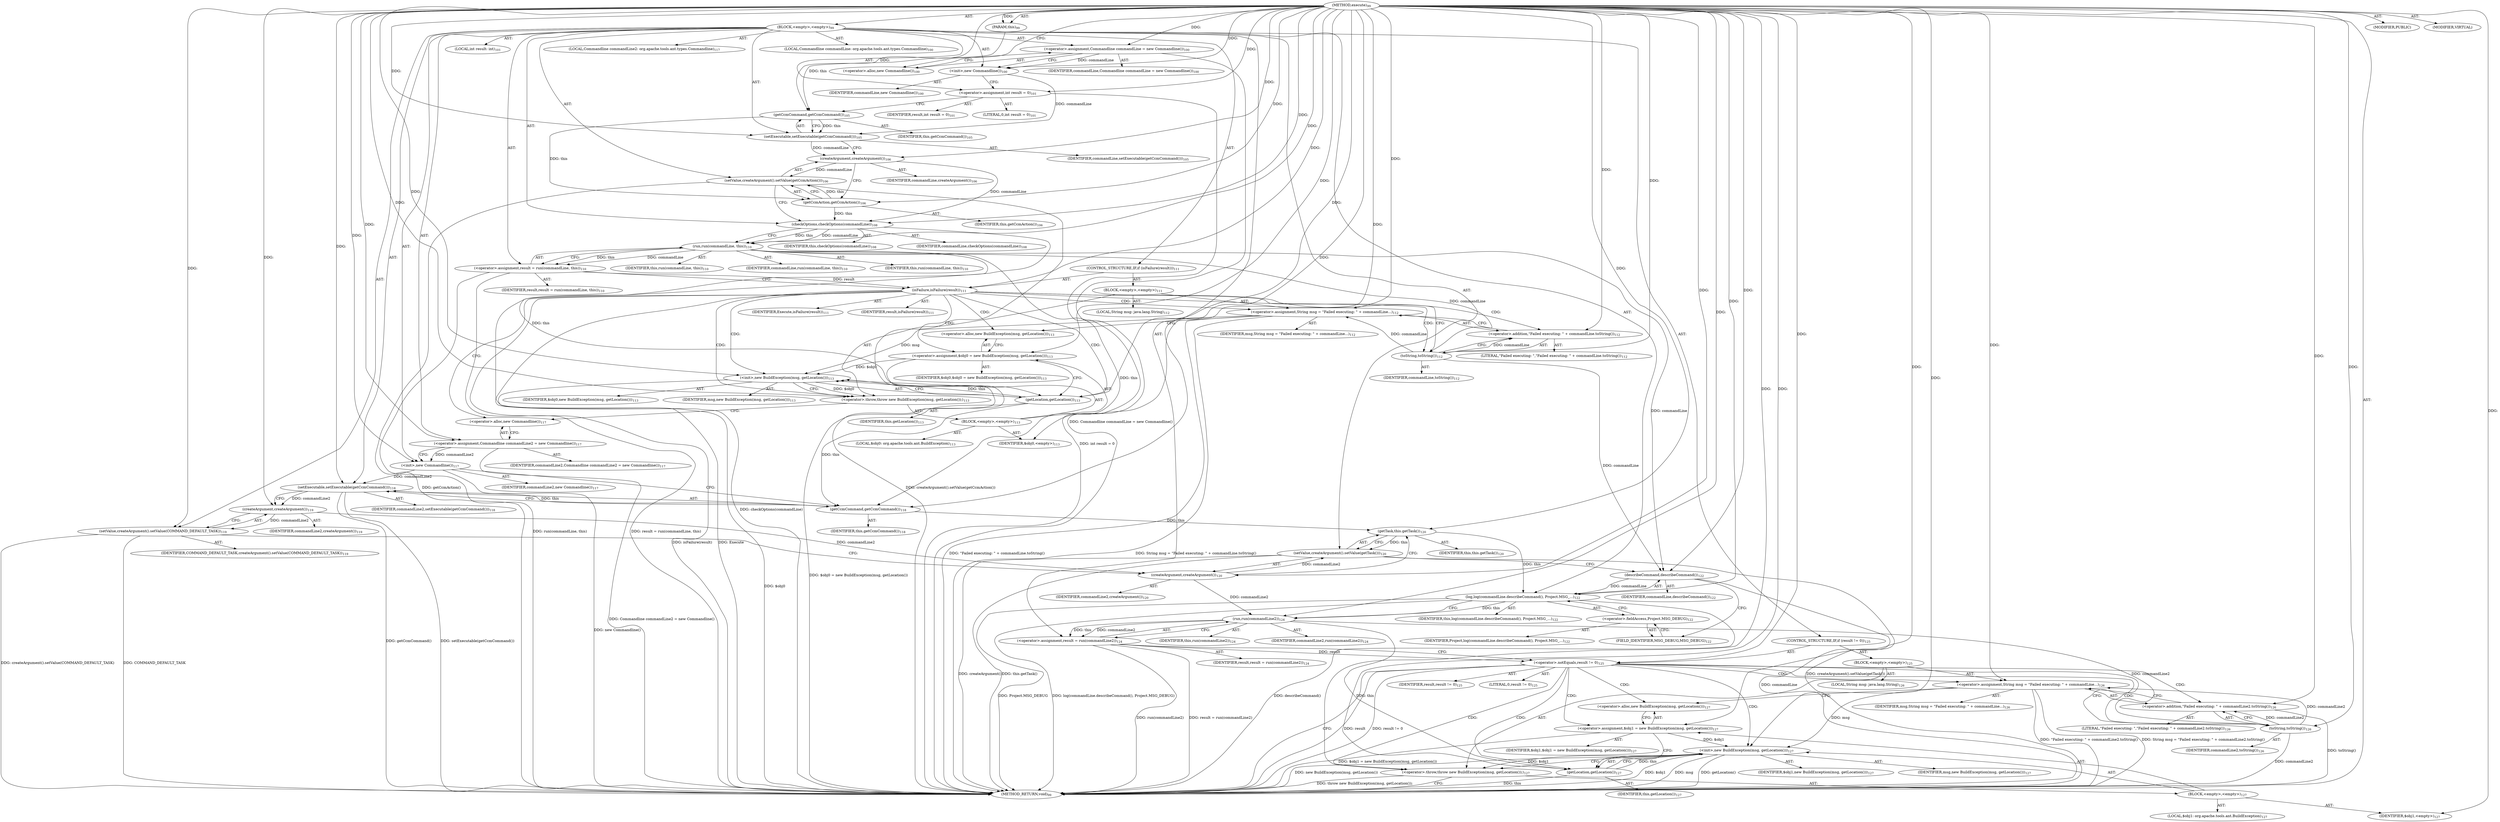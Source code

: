 digraph "execute" {  
"111669149697" [label = <(METHOD,execute)<SUB>99</SUB>> ]
"115964116992" [label = <(PARAM,this)<SUB>99</SUB>> ]
"25769803777" [label = <(BLOCK,&lt;empty&gt;,&lt;empty&gt;)<SUB>99</SUB>> ]
"94489280512" [label = <(LOCAL,Commandline commandLine: org.apache.tools.ant.types.Commandline)<SUB>100</SUB>> ]
"30064771086" [label = <(&lt;operator&gt;.assignment,Commandline commandLine = new Commandline())<SUB>100</SUB>> ]
"68719476779" [label = <(IDENTIFIER,commandLine,Commandline commandLine = new Commandline())<SUB>100</SUB>> ]
"30064771087" [label = <(&lt;operator&gt;.alloc,new Commandline())<SUB>100</SUB>> ]
"30064771088" [label = <(&lt;init&gt;,new Commandline())<SUB>100</SUB>> ]
"68719476780" [label = <(IDENTIFIER,commandLine,new Commandline())<SUB>100</SUB>> ]
"94489280513" [label = <(LOCAL,int result: int)<SUB>101</SUB>> ]
"30064771089" [label = <(&lt;operator&gt;.assignment,int result = 0)<SUB>101</SUB>> ]
"68719476781" [label = <(IDENTIFIER,result,int result = 0)<SUB>101</SUB>> ]
"90194313222" [label = <(LITERAL,0,int result = 0)<SUB>101</SUB>> ]
"30064771090" [label = <(setExecutable,setExecutable(getCcmCommand()))<SUB>105</SUB>> ]
"68719476782" [label = <(IDENTIFIER,commandLine,setExecutable(getCcmCommand()))<SUB>105</SUB>> ]
"30064771091" [label = <(getCcmCommand,getCcmCommand())<SUB>105</SUB>> ]
"68719476736" [label = <(IDENTIFIER,this,getCcmCommand())<SUB>105</SUB>> ]
"30064771092" [label = <(setValue,createArgument().setValue(getCcmAction()))<SUB>106</SUB>> ]
"30064771093" [label = <(createArgument,createArgument())<SUB>106</SUB>> ]
"68719476783" [label = <(IDENTIFIER,commandLine,createArgument())<SUB>106</SUB>> ]
"30064771094" [label = <(getCcmAction,getCcmAction())<SUB>106</SUB>> ]
"68719476737" [label = <(IDENTIFIER,this,getCcmAction())<SUB>106</SUB>> ]
"30064771095" [label = <(checkOptions,checkOptions(commandLine))<SUB>108</SUB>> ]
"68719476738" [label = <(IDENTIFIER,this,checkOptions(commandLine))<SUB>108</SUB>> ]
"68719476784" [label = <(IDENTIFIER,commandLine,checkOptions(commandLine))<SUB>108</SUB>> ]
"30064771096" [label = <(&lt;operator&gt;.assignment,result = run(commandLine, this))<SUB>110</SUB>> ]
"68719476785" [label = <(IDENTIFIER,result,result = run(commandLine, this))<SUB>110</SUB>> ]
"30064771097" [label = <(run,run(commandLine, this))<SUB>110</SUB>> ]
"68719476740" [label = <(IDENTIFIER,this,run(commandLine, this))<SUB>110</SUB>> ]
"68719476786" [label = <(IDENTIFIER,commandLine,run(commandLine, this))<SUB>110</SUB>> ]
"68719476739" [label = <(IDENTIFIER,this,run(commandLine, this))<SUB>110</SUB>> ]
"47244640256" [label = <(CONTROL_STRUCTURE,IF,if (isFailure(result)))<SUB>111</SUB>> ]
"30064771098" [label = <(isFailure,isFailure(result))<SUB>111</SUB>> ]
"68719476787" [label = <(IDENTIFIER,Execute,isFailure(result))<SUB>111</SUB>> ]
"68719476788" [label = <(IDENTIFIER,result,isFailure(result))<SUB>111</SUB>> ]
"25769803778" [label = <(BLOCK,&lt;empty&gt;,&lt;empty&gt;)<SUB>111</SUB>> ]
"94489280514" [label = <(LOCAL,String msg: java.lang.String)<SUB>112</SUB>> ]
"30064771099" [label = <(&lt;operator&gt;.assignment,String msg = &quot;Failed executing: &quot; + commandLine...)<SUB>112</SUB>> ]
"68719476789" [label = <(IDENTIFIER,msg,String msg = &quot;Failed executing: &quot; + commandLine...)<SUB>112</SUB>> ]
"30064771100" [label = <(&lt;operator&gt;.addition,&quot;Failed executing: &quot; + commandLine.toString())<SUB>112</SUB>> ]
"90194313223" [label = <(LITERAL,&quot;Failed executing: &quot;,&quot;Failed executing: &quot; + commandLine.toString())<SUB>112</SUB>> ]
"30064771101" [label = <(toString,toString())<SUB>112</SUB>> ]
"68719476790" [label = <(IDENTIFIER,commandLine,toString())<SUB>112</SUB>> ]
"30064771102" [label = <(&lt;operator&gt;.throw,throw new BuildException(msg, getLocation());)<SUB>113</SUB>> ]
"25769803779" [label = <(BLOCK,&lt;empty&gt;,&lt;empty&gt;)<SUB>113</SUB>> ]
"94489280515" [label = <(LOCAL,$obj0: org.apache.tools.ant.BuildException)<SUB>113</SUB>> ]
"30064771103" [label = <(&lt;operator&gt;.assignment,$obj0 = new BuildException(msg, getLocation()))<SUB>113</SUB>> ]
"68719476791" [label = <(IDENTIFIER,$obj0,$obj0 = new BuildException(msg, getLocation()))<SUB>113</SUB>> ]
"30064771104" [label = <(&lt;operator&gt;.alloc,new BuildException(msg, getLocation()))<SUB>113</SUB>> ]
"30064771105" [label = <(&lt;init&gt;,new BuildException(msg, getLocation()))<SUB>113</SUB>> ]
"68719476792" [label = <(IDENTIFIER,$obj0,new BuildException(msg, getLocation()))<SUB>113</SUB>> ]
"68719476793" [label = <(IDENTIFIER,msg,new BuildException(msg, getLocation()))<SUB>113</SUB>> ]
"30064771106" [label = <(getLocation,getLocation())<SUB>113</SUB>> ]
"68719476741" [label = <(IDENTIFIER,this,getLocation())<SUB>113</SUB>> ]
"68719476794" [label = <(IDENTIFIER,$obj0,&lt;empty&gt;)<SUB>113</SUB>> ]
"94489280516" [label = <(LOCAL,Commandline commandLine2: org.apache.tools.ant.types.Commandline)<SUB>117</SUB>> ]
"30064771107" [label = <(&lt;operator&gt;.assignment,Commandline commandLine2 = new Commandline())<SUB>117</SUB>> ]
"68719476795" [label = <(IDENTIFIER,commandLine2,Commandline commandLine2 = new Commandline())<SUB>117</SUB>> ]
"30064771108" [label = <(&lt;operator&gt;.alloc,new Commandline())<SUB>117</SUB>> ]
"30064771109" [label = <(&lt;init&gt;,new Commandline())<SUB>117</SUB>> ]
"68719476796" [label = <(IDENTIFIER,commandLine2,new Commandline())<SUB>117</SUB>> ]
"30064771110" [label = <(setExecutable,setExecutable(getCcmCommand()))<SUB>118</SUB>> ]
"68719476797" [label = <(IDENTIFIER,commandLine2,setExecutable(getCcmCommand()))<SUB>118</SUB>> ]
"30064771111" [label = <(getCcmCommand,getCcmCommand())<SUB>118</SUB>> ]
"68719476742" [label = <(IDENTIFIER,this,getCcmCommand())<SUB>118</SUB>> ]
"30064771112" [label = <(setValue,createArgument().setValue(COMMAND_DEFAULT_TASK))<SUB>119</SUB>> ]
"30064771113" [label = <(createArgument,createArgument())<SUB>119</SUB>> ]
"68719476798" [label = <(IDENTIFIER,commandLine2,createArgument())<SUB>119</SUB>> ]
"68719476799" [label = <(IDENTIFIER,COMMAND_DEFAULT_TASK,createArgument().setValue(COMMAND_DEFAULT_TASK))<SUB>119</SUB>> ]
"30064771114" [label = <(setValue,createArgument().setValue(getTask()))<SUB>120</SUB>> ]
"30064771115" [label = <(createArgument,createArgument())<SUB>120</SUB>> ]
"68719476800" [label = <(IDENTIFIER,commandLine2,createArgument())<SUB>120</SUB>> ]
"30064771116" [label = <(getTask,this.getTask())<SUB>120</SUB>> ]
"68719476743" [label = <(IDENTIFIER,this,this.getTask())<SUB>120</SUB>> ]
"30064771117" [label = <(log,log(commandLine.describeCommand(), Project.MSG_...)<SUB>122</SUB>> ]
"68719476744" [label = <(IDENTIFIER,this,log(commandLine.describeCommand(), Project.MSG_...)<SUB>122</SUB>> ]
"30064771118" [label = <(describeCommand,describeCommand())<SUB>122</SUB>> ]
"68719476801" [label = <(IDENTIFIER,commandLine,describeCommand())<SUB>122</SUB>> ]
"30064771119" [label = <(&lt;operator&gt;.fieldAccess,Project.MSG_DEBUG)<SUB>122</SUB>> ]
"68719476802" [label = <(IDENTIFIER,Project,log(commandLine.describeCommand(), Project.MSG_...)<SUB>122</SUB>> ]
"55834574854" [label = <(FIELD_IDENTIFIER,MSG_DEBUG,MSG_DEBUG)<SUB>122</SUB>> ]
"30064771120" [label = <(&lt;operator&gt;.assignment,result = run(commandLine2))<SUB>124</SUB>> ]
"68719476803" [label = <(IDENTIFIER,result,result = run(commandLine2))<SUB>124</SUB>> ]
"30064771121" [label = <(run,run(commandLine2))<SUB>124</SUB>> ]
"68719476745" [label = <(IDENTIFIER,this,run(commandLine2))<SUB>124</SUB>> ]
"68719476804" [label = <(IDENTIFIER,commandLine2,run(commandLine2))<SUB>124</SUB>> ]
"47244640257" [label = <(CONTROL_STRUCTURE,IF,if (result != 0))<SUB>125</SUB>> ]
"30064771122" [label = <(&lt;operator&gt;.notEquals,result != 0)<SUB>125</SUB>> ]
"68719476805" [label = <(IDENTIFIER,result,result != 0)<SUB>125</SUB>> ]
"90194313224" [label = <(LITERAL,0,result != 0)<SUB>125</SUB>> ]
"25769803780" [label = <(BLOCK,&lt;empty&gt;,&lt;empty&gt;)<SUB>125</SUB>> ]
"94489280517" [label = <(LOCAL,String msg: java.lang.String)<SUB>126</SUB>> ]
"30064771123" [label = <(&lt;operator&gt;.assignment,String msg = &quot;Failed executing: &quot; + commandLine...)<SUB>126</SUB>> ]
"68719476806" [label = <(IDENTIFIER,msg,String msg = &quot;Failed executing: &quot; + commandLine...)<SUB>126</SUB>> ]
"30064771124" [label = <(&lt;operator&gt;.addition,&quot;Failed executing: &quot; + commandLine2.toString())<SUB>126</SUB>> ]
"90194313225" [label = <(LITERAL,&quot;Failed executing: &quot;,&quot;Failed executing: &quot; + commandLine2.toString())<SUB>126</SUB>> ]
"30064771125" [label = <(toString,toString())<SUB>126</SUB>> ]
"68719476807" [label = <(IDENTIFIER,commandLine2,toString())<SUB>126</SUB>> ]
"30064771126" [label = <(&lt;operator&gt;.throw,throw new BuildException(msg, getLocation());)<SUB>127</SUB>> ]
"25769803781" [label = <(BLOCK,&lt;empty&gt;,&lt;empty&gt;)<SUB>127</SUB>> ]
"94489280518" [label = <(LOCAL,$obj1: org.apache.tools.ant.BuildException)<SUB>127</SUB>> ]
"30064771127" [label = <(&lt;operator&gt;.assignment,$obj1 = new BuildException(msg, getLocation()))<SUB>127</SUB>> ]
"68719476808" [label = <(IDENTIFIER,$obj1,$obj1 = new BuildException(msg, getLocation()))<SUB>127</SUB>> ]
"30064771128" [label = <(&lt;operator&gt;.alloc,new BuildException(msg, getLocation()))<SUB>127</SUB>> ]
"30064771129" [label = <(&lt;init&gt;,new BuildException(msg, getLocation()))<SUB>127</SUB>> ]
"68719476809" [label = <(IDENTIFIER,$obj1,new BuildException(msg, getLocation()))<SUB>127</SUB>> ]
"68719476810" [label = <(IDENTIFIER,msg,new BuildException(msg, getLocation()))<SUB>127</SUB>> ]
"30064771130" [label = <(getLocation,getLocation())<SUB>127</SUB>> ]
"68719476746" [label = <(IDENTIFIER,this,getLocation())<SUB>127</SUB>> ]
"68719476811" [label = <(IDENTIFIER,$obj1,&lt;empty&gt;)<SUB>127</SUB>> ]
"133143986184" [label = <(MODIFIER,PUBLIC)> ]
"133143986185" [label = <(MODIFIER,VIRTUAL)> ]
"128849018881" [label = <(METHOD_RETURN,void)<SUB>99</SUB>> ]
  "111669149697" -> "115964116992"  [ label = "AST: "] 
  "111669149697" -> "25769803777"  [ label = "AST: "] 
  "111669149697" -> "133143986184"  [ label = "AST: "] 
  "111669149697" -> "133143986185"  [ label = "AST: "] 
  "111669149697" -> "128849018881"  [ label = "AST: "] 
  "25769803777" -> "94489280512"  [ label = "AST: "] 
  "25769803777" -> "30064771086"  [ label = "AST: "] 
  "25769803777" -> "30064771088"  [ label = "AST: "] 
  "25769803777" -> "94489280513"  [ label = "AST: "] 
  "25769803777" -> "30064771089"  [ label = "AST: "] 
  "25769803777" -> "30064771090"  [ label = "AST: "] 
  "25769803777" -> "30064771092"  [ label = "AST: "] 
  "25769803777" -> "30064771095"  [ label = "AST: "] 
  "25769803777" -> "30064771096"  [ label = "AST: "] 
  "25769803777" -> "47244640256"  [ label = "AST: "] 
  "25769803777" -> "94489280516"  [ label = "AST: "] 
  "25769803777" -> "30064771107"  [ label = "AST: "] 
  "25769803777" -> "30064771109"  [ label = "AST: "] 
  "25769803777" -> "30064771110"  [ label = "AST: "] 
  "25769803777" -> "30064771112"  [ label = "AST: "] 
  "25769803777" -> "30064771114"  [ label = "AST: "] 
  "25769803777" -> "30064771117"  [ label = "AST: "] 
  "25769803777" -> "30064771120"  [ label = "AST: "] 
  "25769803777" -> "47244640257"  [ label = "AST: "] 
  "30064771086" -> "68719476779"  [ label = "AST: "] 
  "30064771086" -> "30064771087"  [ label = "AST: "] 
  "30064771088" -> "68719476780"  [ label = "AST: "] 
  "30064771089" -> "68719476781"  [ label = "AST: "] 
  "30064771089" -> "90194313222"  [ label = "AST: "] 
  "30064771090" -> "68719476782"  [ label = "AST: "] 
  "30064771090" -> "30064771091"  [ label = "AST: "] 
  "30064771091" -> "68719476736"  [ label = "AST: "] 
  "30064771092" -> "30064771093"  [ label = "AST: "] 
  "30064771092" -> "30064771094"  [ label = "AST: "] 
  "30064771093" -> "68719476783"  [ label = "AST: "] 
  "30064771094" -> "68719476737"  [ label = "AST: "] 
  "30064771095" -> "68719476738"  [ label = "AST: "] 
  "30064771095" -> "68719476784"  [ label = "AST: "] 
  "30064771096" -> "68719476785"  [ label = "AST: "] 
  "30064771096" -> "30064771097"  [ label = "AST: "] 
  "30064771097" -> "68719476740"  [ label = "AST: "] 
  "30064771097" -> "68719476786"  [ label = "AST: "] 
  "30064771097" -> "68719476739"  [ label = "AST: "] 
  "47244640256" -> "30064771098"  [ label = "AST: "] 
  "47244640256" -> "25769803778"  [ label = "AST: "] 
  "30064771098" -> "68719476787"  [ label = "AST: "] 
  "30064771098" -> "68719476788"  [ label = "AST: "] 
  "25769803778" -> "94489280514"  [ label = "AST: "] 
  "25769803778" -> "30064771099"  [ label = "AST: "] 
  "25769803778" -> "30064771102"  [ label = "AST: "] 
  "30064771099" -> "68719476789"  [ label = "AST: "] 
  "30064771099" -> "30064771100"  [ label = "AST: "] 
  "30064771100" -> "90194313223"  [ label = "AST: "] 
  "30064771100" -> "30064771101"  [ label = "AST: "] 
  "30064771101" -> "68719476790"  [ label = "AST: "] 
  "30064771102" -> "25769803779"  [ label = "AST: "] 
  "25769803779" -> "94489280515"  [ label = "AST: "] 
  "25769803779" -> "30064771103"  [ label = "AST: "] 
  "25769803779" -> "30064771105"  [ label = "AST: "] 
  "25769803779" -> "68719476794"  [ label = "AST: "] 
  "30064771103" -> "68719476791"  [ label = "AST: "] 
  "30064771103" -> "30064771104"  [ label = "AST: "] 
  "30064771105" -> "68719476792"  [ label = "AST: "] 
  "30064771105" -> "68719476793"  [ label = "AST: "] 
  "30064771105" -> "30064771106"  [ label = "AST: "] 
  "30064771106" -> "68719476741"  [ label = "AST: "] 
  "30064771107" -> "68719476795"  [ label = "AST: "] 
  "30064771107" -> "30064771108"  [ label = "AST: "] 
  "30064771109" -> "68719476796"  [ label = "AST: "] 
  "30064771110" -> "68719476797"  [ label = "AST: "] 
  "30064771110" -> "30064771111"  [ label = "AST: "] 
  "30064771111" -> "68719476742"  [ label = "AST: "] 
  "30064771112" -> "30064771113"  [ label = "AST: "] 
  "30064771112" -> "68719476799"  [ label = "AST: "] 
  "30064771113" -> "68719476798"  [ label = "AST: "] 
  "30064771114" -> "30064771115"  [ label = "AST: "] 
  "30064771114" -> "30064771116"  [ label = "AST: "] 
  "30064771115" -> "68719476800"  [ label = "AST: "] 
  "30064771116" -> "68719476743"  [ label = "AST: "] 
  "30064771117" -> "68719476744"  [ label = "AST: "] 
  "30064771117" -> "30064771118"  [ label = "AST: "] 
  "30064771117" -> "30064771119"  [ label = "AST: "] 
  "30064771118" -> "68719476801"  [ label = "AST: "] 
  "30064771119" -> "68719476802"  [ label = "AST: "] 
  "30064771119" -> "55834574854"  [ label = "AST: "] 
  "30064771120" -> "68719476803"  [ label = "AST: "] 
  "30064771120" -> "30064771121"  [ label = "AST: "] 
  "30064771121" -> "68719476745"  [ label = "AST: "] 
  "30064771121" -> "68719476804"  [ label = "AST: "] 
  "47244640257" -> "30064771122"  [ label = "AST: "] 
  "47244640257" -> "25769803780"  [ label = "AST: "] 
  "30064771122" -> "68719476805"  [ label = "AST: "] 
  "30064771122" -> "90194313224"  [ label = "AST: "] 
  "25769803780" -> "94489280517"  [ label = "AST: "] 
  "25769803780" -> "30064771123"  [ label = "AST: "] 
  "25769803780" -> "30064771126"  [ label = "AST: "] 
  "30064771123" -> "68719476806"  [ label = "AST: "] 
  "30064771123" -> "30064771124"  [ label = "AST: "] 
  "30064771124" -> "90194313225"  [ label = "AST: "] 
  "30064771124" -> "30064771125"  [ label = "AST: "] 
  "30064771125" -> "68719476807"  [ label = "AST: "] 
  "30064771126" -> "25769803781"  [ label = "AST: "] 
  "25769803781" -> "94489280518"  [ label = "AST: "] 
  "25769803781" -> "30064771127"  [ label = "AST: "] 
  "25769803781" -> "30064771129"  [ label = "AST: "] 
  "25769803781" -> "68719476811"  [ label = "AST: "] 
  "30064771127" -> "68719476808"  [ label = "AST: "] 
  "30064771127" -> "30064771128"  [ label = "AST: "] 
  "30064771129" -> "68719476809"  [ label = "AST: "] 
  "30064771129" -> "68719476810"  [ label = "AST: "] 
  "30064771129" -> "30064771130"  [ label = "AST: "] 
  "30064771130" -> "68719476746"  [ label = "AST: "] 
  "30064771086" -> "30064771088"  [ label = "CFG: "] 
  "30064771088" -> "30064771089"  [ label = "CFG: "] 
  "30064771089" -> "30064771091"  [ label = "CFG: "] 
  "30064771090" -> "30064771093"  [ label = "CFG: "] 
  "30064771092" -> "30064771095"  [ label = "CFG: "] 
  "30064771095" -> "30064771097"  [ label = "CFG: "] 
  "30064771096" -> "30064771098"  [ label = "CFG: "] 
  "30064771107" -> "30064771109"  [ label = "CFG: "] 
  "30064771109" -> "30064771111"  [ label = "CFG: "] 
  "30064771110" -> "30064771113"  [ label = "CFG: "] 
  "30064771112" -> "30064771115"  [ label = "CFG: "] 
  "30064771114" -> "30064771118"  [ label = "CFG: "] 
  "30064771117" -> "30064771121"  [ label = "CFG: "] 
  "30064771120" -> "30064771122"  [ label = "CFG: "] 
  "30064771087" -> "30064771086"  [ label = "CFG: "] 
  "30064771091" -> "30064771090"  [ label = "CFG: "] 
  "30064771093" -> "30064771094"  [ label = "CFG: "] 
  "30064771094" -> "30064771092"  [ label = "CFG: "] 
  "30064771097" -> "30064771096"  [ label = "CFG: "] 
  "30064771098" -> "30064771101"  [ label = "CFG: "] 
  "30064771098" -> "30064771108"  [ label = "CFG: "] 
  "30064771108" -> "30064771107"  [ label = "CFG: "] 
  "30064771111" -> "30064771110"  [ label = "CFG: "] 
  "30064771113" -> "30064771112"  [ label = "CFG: "] 
  "30064771115" -> "30064771116"  [ label = "CFG: "] 
  "30064771116" -> "30064771114"  [ label = "CFG: "] 
  "30064771118" -> "55834574854"  [ label = "CFG: "] 
  "30064771119" -> "30064771117"  [ label = "CFG: "] 
  "30064771121" -> "30064771120"  [ label = "CFG: "] 
  "30064771122" -> "128849018881"  [ label = "CFG: "] 
  "30064771122" -> "30064771125"  [ label = "CFG: "] 
  "30064771099" -> "30064771104"  [ label = "CFG: "] 
  "30064771102" -> "30064771108"  [ label = "CFG: "] 
  "55834574854" -> "30064771119"  [ label = "CFG: "] 
  "30064771123" -> "30064771128"  [ label = "CFG: "] 
  "30064771126" -> "128849018881"  [ label = "CFG: "] 
  "30064771100" -> "30064771099"  [ label = "CFG: "] 
  "30064771124" -> "30064771123"  [ label = "CFG: "] 
  "30064771101" -> "30064771100"  [ label = "CFG: "] 
  "30064771103" -> "30064771106"  [ label = "CFG: "] 
  "30064771105" -> "30064771102"  [ label = "CFG: "] 
  "30064771125" -> "30064771124"  [ label = "CFG: "] 
  "30064771127" -> "30064771130"  [ label = "CFG: "] 
  "30064771129" -> "30064771126"  [ label = "CFG: "] 
  "30064771104" -> "30064771103"  [ label = "CFG: "] 
  "30064771106" -> "30064771105"  [ label = "CFG: "] 
  "30064771128" -> "30064771127"  [ label = "CFG: "] 
  "30064771130" -> "30064771129"  [ label = "CFG: "] 
  "111669149697" -> "30064771087"  [ label = "CFG: "] 
  "30064771086" -> "128849018881"  [ label = "DDG: Commandline commandLine = new Commandline()"] 
  "30064771089" -> "128849018881"  [ label = "DDG: int result = 0"] 
  "30064771092" -> "128849018881"  [ label = "DDG: getCcmAction()"] 
  "30064771092" -> "128849018881"  [ label = "DDG: createArgument().setValue(getCcmAction())"] 
  "30064771095" -> "128849018881"  [ label = "DDG: checkOptions(commandLine)"] 
  "30064771096" -> "128849018881"  [ label = "DDG: run(commandLine, this)"] 
  "30064771096" -> "128849018881"  [ label = "DDG: result = run(commandLine, this)"] 
  "30064771098" -> "128849018881"  [ label = "DDG: isFailure(result)"] 
  "30064771099" -> "128849018881"  [ label = "DDG: &quot;Failed executing: &quot; + commandLine.toString()"] 
  "30064771099" -> "128849018881"  [ label = "DDG: String msg = &quot;Failed executing: &quot; + commandLine.toString()"] 
  "30064771103" -> "128849018881"  [ label = "DDG: $obj0 = new BuildException(msg, getLocation())"] 
  "30064771105" -> "128849018881"  [ label = "DDG: $obj0"] 
  "30064771107" -> "128849018881"  [ label = "DDG: Commandline commandLine2 = new Commandline()"] 
  "30064771109" -> "128849018881"  [ label = "DDG: new Commandline()"] 
  "30064771110" -> "128849018881"  [ label = "DDG: getCcmCommand()"] 
  "30064771110" -> "128849018881"  [ label = "DDG: setExecutable(getCcmCommand())"] 
  "30064771112" -> "128849018881"  [ label = "DDG: createArgument().setValue(COMMAND_DEFAULT_TASK)"] 
  "30064771114" -> "128849018881"  [ label = "DDG: createArgument()"] 
  "30064771114" -> "128849018881"  [ label = "DDG: this.getTask()"] 
  "30064771114" -> "128849018881"  [ label = "DDG: createArgument().setValue(getTask())"] 
  "30064771118" -> "128849018881"  [ label = "DDG: commandLine"] 
  "30064771117" -> "128849018881"  [ label = "DDG: describeCommand()"] 
  "30064771117" -> "128849018881"  [ label = "DDG: Project.MSG_DEBUG"] 
  "30064771117" -> "128849018881"  [ label = "DDG: log(commandLine.describeCommand(), Project.MSG_DEBUG)"] 
  "30064771120" -> "128849018881"  [ label = "DDG: run(commandLine2)"] 
  "30064771120" -> "128849018881"  [ label = "DDG: result = run(commandLine2)"] 
  "30064771122" -> "128849018881"  [ label = "DDG: result"] 
  "30064771122" -> "128849018881"  [ label = "DDG: result != 0"] 
  "30064771125" -> "128849018881"  [ label = "DDG: commandLine2"] 
  "30064771124" -> "128849018881"  [ label = "DDG: toString()"] 
  "30064771123" -> "128849018881"  [ label = "DDG: &quot;Failed executing: &quot; + commandLine2.toString()"] 
  "30064771123" -> "128849018881"  [ label = "DDG: String msg = &quot;Failed executing: &quot; + commandLine2.toString()"] 
  "30064771127" -> "128849018881"  [ label = "DDG: $obj1 = new BuildException(msg, getLocation())"] 
  "30064771129" -> "128849018881"  [ label = "DDG: $obj1"] 
  "30064771129" -> "128849018881"  [ label = "DDG: msg"] 
  "30064771130" -> "128849018881"  [ label = "DDG: this"] 
  "30064771129" -> "128849018881"  [ label = "DDG: getLocation()"] 
  "30064771129" -> "128849018881"  [ label = "DDG: new BuildException(msg, getLocation())"] 
  "30064771126" -> "128849018881"  [ label = "DDG: throw new BuildException(msg, getLocation());"] 
  "30064771112" -> "128849018881"  [ label = "DDG: COMMAND_DEFAULT_TASK"] 
  "30064771098" -> "128849018881"  [ label = "DDG: Execute"] 
  "111669149697" -> "115964116992"  [ label = "DDG: "] 
  "111669149697" -> "30064771086"  [ label = "DDG: "] 
  "111669149697" -> "30064771089"  [ label = "DDG: "] 
  "30064771097" -> "30064771096"  [ label = "DDG: this"] 
  "30064771097" -> "30064771096"  [ label = "DDG: commandLine"] 
  "111669149697" -> "30064771107"  [ label = "DDG: "] 
  "30064771121" -> "30064771120"  [ label = "DDG: this"] 
  "30064771121" -> "30064771120"  [ label = "DDG: commandLine2"] 
  "30064771086" -> "30064771088"  [ label = "DDG: commandLine"] 
  "111669149697" -> "30064771088"  [ label = "DDG: "] 
  "30064771088" -> "30064771090"  [ label = "DDG: commandLine"] 
  "111669149697" -> "30064771090"  [ label = "DDG: "] 
  "30064771091" -> "30064771090"  [ label = "DDG: this"] 
  "30064771093" -> "30064771092"  [ label = "DDG: commandLine"] 
  "30064771094" -> "30064771092"  [ label = "DDG: this"] 
  "30064771094" -> "30064771095"  [ label = "DDG: this"] 
  "111669149697" -> "30064771095"  [ label = "DDG: "] 
  "30064771093" -> "30064771095"  [ label = "DDG: commandLine"] 
  "30064771107" -> "30064771109"  [ label = "DDG: commandLine2"] 
  "111669149697" -> "30064771109"  [ label = "DDG: "] 
  "30064771109" -> "30064771110"  [ label = "DDG: commandLine2"] 
  "111669149697" -> "30064771110"  [ label = "DDG: "] 
  "30064771111" -> "30064771110"  [ label = "DDG: this"] 
  "30064771113" -> "30064771112"  [ label = "DDG: commandLine2"] 
  "111669149697" -> "30064771112"  [ label = "DDG: "] 
  "30064771115" -> "30064771114"  [ label = "DDG: commandLine2"] 
  "30064771116" -> "30064771114"  [ label = "DDG: this"] 
  "30064771116" -> "30064771117"  [ label = "DDG: this"] 
  "111669149697" -> "30064771117"  [ label = "DDG: "] 
  "30064771118" -> "30064771117"  [ label = "DDG: commandLine"] 
  "115964116992" -> "30064771091"  [ label = "DDG: this"] 
  "111669149697" -> "30064771091"  [ label = "DDG: "] 
  "30064771090" -> "30064771093"  [ label = "DDG: commandLine"] 
  "111669149697" -> "30064771093"  [ label = "DDG: "] 
  "30064771091" -> "30064771094"  [ label = "DDG: this"] 
  "111669149697" -> "30064771094"  [ label = "DDG: "] 
  "30064771095" -> "30064771097"  [ label = "DDG: this"] 
  "111669149697" -> "30064771097"  [ label = "DDG: "] 
  "30064771095" -> "30064771097"  [ label = "DDG: commandLine"] 
  "111669149697" -> "30064771098"  [ label = "DDG: "] 
  "30064771096" -> "30064771098"  [ label = "DDG: result"] 
  "111669149697" -> "30064771099"  [ label = "DDG: "] 
  "30064771101" -> "30064771099"  [ label = "DDG: commandLine"] 
  "30064771097" -> "30064771111"  [ label = "DDG: this"] 
  "30064771106" -> "30064771111"  [ label = "DDG: this"] 
  "111669149697" -> "30064771111"  [ label = "DDG: "] 
  "30064771110" -> "30064771113"  [ label = "DDG: commandLine2"] 
  "111669149697" -> "30064771113"  [ label = "DDG: "] 
  "30064771113" -> "30064771115"  [ label = "DDG: commandLine2"] 
  "111669149697" -> "30064771115"  [ label = "DDG: "] 
  "30064771111" -> "30064771116"  [ label = "DDG: this"] 
  "111669149697" -> "30064771116"  [ label = "DDG: "] 
  "30064771097" -> "30064771118"  [ label = "DDG: commandLine"] 
  "30064771101" -> "30064771118"  [ label = "DDG: commandLine"] 
  "111669149697" -> "30064771118"  [ label = "DDG: "] 
  "30064771117" -> "30064771121"  [ label = "DDG: this"] 
  "111669149697" -> "30064771121"  [ label = "DDG: "] 
  "30064771115" -> "30064771121"  [ label = "DDG: commandLine2"] 
  "30064771120" -> "30064771122"  [ label = "DDG: result"] 
  "111669149697" -> "30064771122"  [ label = "DDG: "] 
  "111669149697" -> "30064771123"  [ label = "DDG: "] 
  "30064771125" -> "30064771123"  [ label = "DDG: commandLine2"] 
  "30064771105" -> "30064771102"  [ label = "DDG: $obj0"] 
  "111669149697" -> "30064771102"  [ label = "DDG: "] 
  "30064771129" -> "30064771126"  [ label = "DDG: $obj1"] 
  "111669149697" -> "30064771126"  [ label = "DDG: "] 
  "111669149697" -> "30064771100"  [ label = "DDG: "] 
  "30064771101" -> "30064771100"  [ label = "DDG: commandLine"] 
  "111669149697" -> "30064771103"  [ label = "DDG: "] 
  "111669149697" -> "68719476794"  [ label = "DDG: "] 
  "111669149697" -> "30064771124"  [ label = "DDG: "] 
  "30064771125" -> "30064771124"  [ label = "DDG: commandLine2"] 
  "111669149697" -> "30064771127"  [ label = "DDG: "] 
  "111669149697" -> "68719476811"  [ label = "DDG: "] 
  "30064771097" -> "30064771101"  [ label = "DDG: commandLine"] 
  "111669149697" -> "30064771101"  [ label = "DDG: "] 
  "30064771103" -> "30064771105"  [ label = "DDG: $obj0"] 
  "111669149697" -> "30064771105"  [ label = "DDG: "] 
  "30064771099" -> "30064771105"  [ label = "DDG: msg"] 
  "30064771106" -> "30064771105"  [ label = "DDG: this"] 
  "30064771121" -> "30064771125"  [ label = "DDG: commandLine2"] 
  "111669149697" -> "30064771125"  [ label = "DDG: "] 
  "30064771127" -> "30064771129"  [ label = "DDG: $obj1"] 
  "111669149697" -> "30064771129"  [ label = "DDG: "] 
  "30064771123" -> "30064771129"  [ label = "DDG: msg"] 
  "30064771130" -> "30064771129"  [ label = "DDG: this"] 
  "30064771097" -> "30064771106"  [ label = "DDG: this"] 
  "111669149697" -> "30064771106"  [ label = "DDG: "] 
  "30064771121" -> "30064771130"  [ label = "DDG: this"] 
  "111669149697" -> "30064771130"  [ label = "DDG: "] 
  "30064771098" -> "30064771106"  [ label = "CDG: "] 
  "30064771098" -> "30064771105"  [ label = "CDG: "] 
  "30064771098" -> "30064771104"  [ label = "CDG: "] 
  "30064771098" -> "30064771103"  [ label = "CDG: "] 
  "30064771098" -> "30064771102"  [ label = "CDG: "] 
  "30064771098" -> "30064771101"  [ label = "CDG: "] 
  "30064771098" -> "30064771100"  [ label = "CDG: "] 
  "30064771098" -> "30064771099"  [ label = "CDG: "] 
  "30064771122" -> "30064771130"  [ label = "CDG: "] 
  "30064771122" -> "30064771129"  [ label = "CDG: "] 
  "30064771122" -> "30064771128"  [ label = "CDG: "] 
  "30064771122" -> "30064771127"  [ label = "CDG: "] 
  "30064771122" -> "30064771126"  [ label = "CDG: "] 
  "30064771122" -> "30064771125"  [ label = "CDG: "] 
  "30064771122" -> "30064771124"  [ label = "CDG: "] 
  "30064771122" -> "30064771123"  [ label = "CDG: "] 
}
